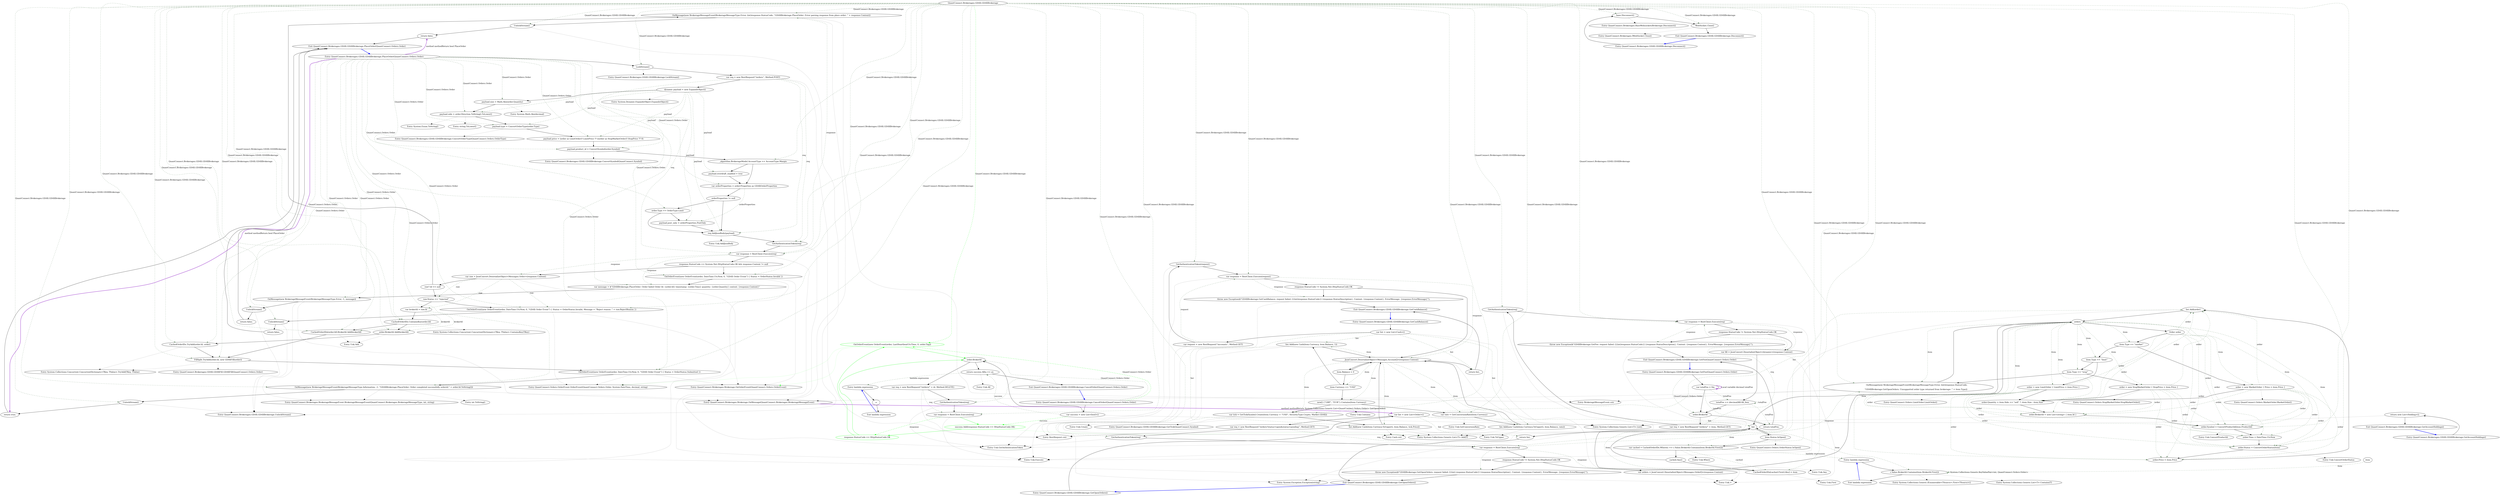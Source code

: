 digraph  {
d79 [label="OnOrderEvent(new OrderEvent(order, LastHeartbeatUtcTime, 0, order.Tag))", span="149-149", cluster="QuantConnect.Brokerages.GDAX.GDAXBrokerage.CancelOrder(QuantConnect.Orders.Order)", color=green, community=0];
d179 [label="QuantConnect.Brokerages.GDAX.GDAXBrokerage", span=""];
d71 [label="Entry QuantConnect.Brokerages.GDAX.GDAXBrokerage.CancelOrder(QuantConnect.Orders.Order)", span="137-137", cluster="QuantConnect.Brokerages.GDAX.GDAXBrokerage.CancelOrder(QuantConnect.Orders.Order)"];
d78 [label="response.StatusCode == HttpStatusCode.OK", span="147-147", cluster="QuantConnect.Brokerages.GDAX.GDAXBrokerage.CancelOrder(QuantConnect.Orders.Order)", color=green, community=1];
d73 [label="order.BrokerId", span="141-141", cluster="QuantConnect.Brokerages.GDAX.GDAXBrokerage.CancelOrder(QuantConnect.Orders.Order)"];
d59 [label="Entry QuantConnect.Orders.OrderEvent.OrderEvent(QuantConnect.Orders.Order, System.DateTime, decimal, string)", span="144-144", cluster="QuantConnect.Orders.OrderEvent.OrderEvent(QuantConnect.Orders.Order, System.DateTime, decimal, string)"];
d60 [label="Entry QuantConnect.Brokerages.Brokerage.OnOrderEvent(QuantConnect.Orders.OrderEvent)", span="113-113", cluster="QuantConnect.Brokerages.Brokerage.OnOrderEvent(QuantConnect.Orders.OrderEvent)"];
d77 [label="success.Add(response.StatusCode == HttpStatusCode.OK)", span="146-146", cluster="QuantConnect.Brokerages.GDAX.GDAXBrokerage.CancelOrder(QuantConnect.Orders.Order)", color=green, community=0];
d72 [label="var success = new List<bool>()", span="139-139", cluster="QuantConnect.Brokerages.GDAX.GDAXBrokerage.CancelOrder(QuantConnect.Orders.Order)"];
d76 [label="var response = RestClient.Execute(req)", span="145-145", cluster="QuantConnect.Brokerages.GDAX.GDAXBrokerage.CancelOrder(QuantConnect.Orders.Order)"];
d83 [label="Entry System.Collections.Generic.List<T>.Add(T)", span="0-0", cluster="System.Collections.Generic.List<T>.Add(T)"];
d1 [label="LockStream()", span="43-43", cluster="QuantConnect.Brokerages.GDAX.GDAXBrokerage.PlaceOrder(QuantConnect.Orders.Order)"];
d9 [label="_algorithm.BrokerageModel.AccountType == AccountType.Margin", span="55-55", cluster="QuantConnect.Brokerages.GDAX.GDAXBrokerage.PlaceOrder(QuantConnect.Orders.Order)"];
d16 [label="GetAuthenticationToken(req)", span="71-71", cluster="QuantConnect.Brokerages.GDAX.GDAXBrokerage.PlaceOrder(QuantConnect.Orders.Order)"];
d17 [label="var response = RestClient.Execute(req)", span="72-72", cluster="QuantConnect.Brokerages.GDAX.GDAXBrokerage.PlaceOrder(QuantConnect.Orders.Order)"];
d21 [label="OnMessage(new BrokerageMessageEvent(BrokerageMessageType.Error, (int)response.StatusCode, ''GDAXBrokerage.PlaceOrder: Error parsing response from place order: '' + response.Content))", span="80-80", cluster="QuantConnect.Brokerages.GDAX.GDAXBrokerage.PlaceOrder(QuantConnect.Orders.Order)"];
d22 [label="UnlockStream()", span="81-81", cluster="QuantConnect.Brokerages.GDAX.GDAXBrokerage.PlaceOrder(QuantConnect.Orders.Order)"];
d25 [label="OnOrderEvent(new OrderEvent(order, DateTime.UtcNow, 0, ''GDAX Order Event'') { Status = OrderStatus.Invalid, Message = ''Reject reason: '' + raw.RejectReason })", span="87-87", cluster="QuantConnect.Brokerages.GDAX.GDAXBrokerage.PlaceOrder(QuantConnect.Orders.Order)"];
d26 [label="UnlockStream()", span="88-88", cluster="QuantConnect.Brokerages.GDAX.GDAXBrokerage.PlaceOrder(QuantConnect.Orders.Order)"];
d29 [label="CachedOrderIDs.ContainsKey(order.Id)", span="93-93", cluster="QuantConnect.Brokerages.GDAX.GDAXBrokerage.PlaceOrder(QuantConnect.Orders.Order)"];
d30 [label="CachedOrderIDs[order.Id].BrokerId.Add(brokerId)", span="95-95", cluster="QuantConnect.Brokerages.GDAX.GDAXBrokerage.PlaceOrder(QuantConnect.Orders.Order)"];
d32 [label="CachedOrderIDs.TryAdd(order.Id, order)", span="100-100", cluster="QuantConnect.Brokerages.GDAX.GDAXBrokerage.PlaceOrder(QuantConnect.Orders.Order)"];
d33 [label="FillSplit.TryAdd(order.Id, new GDAXFill(order))", span="104-104", cluster="QuantConnect.Brokerages.GDAX.GDAXBrokerage.PlaceOrder(QuantConnect.Orders.Order)"];
d34 [label="OnOrderEvent(new OrderEvent(order, DateTime.UtcNow, 0, ''GDAX Order Event'') { Status = OrderStatus.Submitted })", span="107-107", cluster="QuantConnect.Brokerages.GDAX.GDAXBrokerage.PlaceOrder(QuantConnect.Orders.Order)"];
d35 [label="OnMessage(new BrokerageMessageEvent(BrokerageMessageType.Information, -1, ''GDAXBrokerage.PlaceOrder: Order completed successfully orderid:'' + order.Id.ToString()))", span="109-109", cluster="QuantConnect.Brokerages.GDAX.GDAXBrokerage.PlaceOrder(QuantConnect.Orders.Order)"];
d36 [label="UnlockStream()", span="110-110", cluster="QuantConnect.Brokerages.GDAX.GDAXBrokerage.PlaceOrder(QuantConnect.Orders.Order)"];
d38 [label="OnOrderEvent(new OrderEvent(order, DateTime.UtcNow, 0, ''GDAX Order Event'') { Status = OrderStatus.Invalid })", span="114-114", cluster="QuantConnect.Brokerages.GDAX.GDAXBrokerage.PlaceOrder(QuantConnect.Orders.Order)"];
d40 [label="OnMessage(new BrokerageMessageEvent(BrokerageMessageType.Error, -1, message))", span="117-117", cluster="QuantConnect.Brokerages.GDAX.GDAXBrokerage.PlaceOrder(QuantConnect.Orders.Order)"];
d41 [label="UnlockStream()", span="118-118", cluster="QuantConnect.Brokerages.GDAX.GDAXBrokerage.PlaceOrder(QuantConnect.Orders.Order)"];
d75 [label="GetAuthenticationToken(req)", span="144-144", cluster="QuantConnect.Brokerages.GDAX.GDAXBrokerage.CancelOrder(QuantConnect.Orders.Order)"];
d89 [label="base.Disconnect()", span="161-161", cluster="QuantConnect.Brokerages.GDAX.GDAXBrokerage.Disconnect()"];
d90 [label="WebSocket.Close()", span="163-163", cluster="QuantConnect.Brokerages.GDAX.GDAXBrokerage.Disconnect()"];
d97 [label="GetAuthenticationToken(req)", span="175-175", cluster="QuantConnect.Brokerages.GDAX.GDAXBrokerage.GetOpenOrders()"];
d98 [label="var response = RestClient.Execute(req)", span="176-176", cluster="QuantConnect.Brokerages.GDAX.GDAXBrokerage.GetOpenOrders()"];
d110 [label="OnMessage(new BrokerageMessageEvent(BrokerageMessageType.Error, (int)response.StatusCode,\r\n                        ''GDAXBrokerage.GetOpenOrders: Unsupported order type returned from brokerage: '' + item.Type))", span="201-202", cluster="QuantConnect.Brokerages.GDAX.GDAXBrokerage.GetOpenOrders()"];
d113 [label="order.Symbol = ConvertProductId(item.ProductId)", span="208-208", cluster="QuantConnect.Brokerages.GDAX.GDAXBrokerage.GetOpenOrders()"];
d115 [label="order.Status = ConvertOrderStatus(item)", span="210-210", cluster="QuantConnect.Brokerages.GDAX.GDAXBrokerage.GetOpenOrders()"];
d120 [label="var cached = CachedOrderIDs.Where(c => c.Value.BrokerId.Contains(item.BrokerId.First()))", span="219-219", cluster="QuantConnect.Brokerages.GDAX.GDAXBrokerage.GetOpenOrders()"];
d122 [label="CachedOrderIDs[cached.First().Key] = item", span="222-222", cluster="QuantConnect.Brokerages.GDAX.GDAXBrokerage.GetOpenOrders()"];
d146 [label="GetAuthenticationToken(request)", span="254-254", cluster="QuantConnect.Brokerages.GDAX.GDAXBrokerage.GetCashBalance()"];
d147 [label="var response = RestClient.Execute(request)", span="255-255", cluster="QuantConnect.Brokerages.GDAX.GDAXBrokerage.GetCashBalance()"];
d155 [label="var rate = GetConversionRate(item.Currency)", span="272-272", cluster="QuantConnect.Brokerages.GDAX.GDAXBrokerage.GetCashBalance()"];
d157 [label="var tick = GetTick(Symbol.Create(item.Currency + ''USD'', SecurityType.Crypto, Market.GDAX))", span="277-277", cluster="QuantConnect.Brokerages.GDAX.GDAXBrokerage.GetCashBalance()"];
d171 [label="GetAuthenticationToken(req)", span="300-300", cluster="QuantConnect.Brokerages.GDAX.GDAXBrokerage.GetFee(QuantConnect.Orders.Order)"];
d172 [label="var response = RestClient.Execute(req)", span="301-301", cluster="QuantConnect.Brokerages.GDAX.GDAXBrokerage.GetFee(QuantConnect.Orders.Order)"];
d81 [label="Exit QuantConnect.Brokerages.GDAX.GDAXBrokerage.CancelOrder(QuantConnect.Orders.Order)", span="137-137", cluster="QuantConnect.Brokerages.GDAX.GDAXBrokerage.CancelOrder(QuantConnect.Orders.Order)"];
d74 [label="var req = new RestRequest(''/orders/'' + id, Method.DELETE)", span="143-143", cluster="QuantConnect.Brokerages.GDAX.GDAXBrokerage.CancelOrder(QuantConnect.Orders.Order)"];
d80 [label="return success.All(a => a);", span="153-153", cluster="QuantConnect.Brokerages.GDAX.GDAXBrokerage.CancelOrder(QuantConnect.Orders.Order)"];
d82 [label="Entry System.Collections.Generic.List<T>.List()", span="0-0", cluster="System.Collections.Generic.List<T>.List()"];
d54 [label="Entry Unk.Execute", span="", cluster="Unk.Execute"];
d117 [label="list.Add(order)", span="212-212", cluster="QuantConnect.Brokerages.GDAX.GDAXBrokerage.GetOpenOrders()"];
d153 [label="list.Add(new Cash(item.Currency, item.Balance, 1))", span="268-268", cluster="QuantConnect.Brokerages.GDAX.GDAXBrokerage.GetCashBalance()"];
d156 [label="list.Add(new Cash(item.Currency.ToUpper(), item.Balance, rate))", span="273-273", cluster="QuantConnect.Brokerages.GDAX.GDAXBrokerage.GetCashBalance()"];
d158 [label="list.Add(new Cash(item.Currency.ToUpper(), item.Balance, tick.Price))", span="279-279", cluster="QuantConnect.Brokerages.GDAX.GDAXBrokerage.GetCashBalance()"];
d0 [label="Entry QuantConnect.Brokerages.GDAX.GDAXBrokerage.PlaceOrder(QuantConnect.Orders.Order)", span="41-41", cluster="QuantConnect.Brokerages.GDAX.GDAXBrokerage.PlaceOrder(QuantConnect.Orders.Order)"];
d2 [label="var req = new RestRequest(''/orders'', Method.POST)", span="45-45", cluster="QuantConnect.Brokerages.GDAX.GDAXBrokerage.PlaceOrder(QuantConnect.Orders.Order)"];
d44 [label="Entry QuantConnect.Brokerages.GDAX.GDAXBrokerage.LockStream()", span="92-92", cluster="QuantConnect.Brokerages.GDAX.GDAXBrokerage.LockStream()"];
d8 [label="payload.product_id = ConvertSymbol(order.Symbol)", span="53-53", cluster="QuantConnect.Brokerages.GDAX.GDAXBrokerage.PlaceOrder(QuantConnect.Orders.Order)"];
d10 [label="payload.overdraft_enabled = true", span="57-57", cluster="QuantConnect.Brokerages.GDAX.GDAXBrokerage.PlaceOrder(QuantConnect.Orders.Order)"];
d11 [label="var orderProperties = order.Properties as GDAXOrderProperties", span="60-60", cluster="QuantConnect.Brokerages.GDAX.GDAXBrokerage.PlaceOrder(QuantConnect.Orders.Order)"];
d15 [label="req.AddJsonBody(payload)", span="69-69", cluster="QuantConnect.Brokerages.GDAX.GDAXBrokerage.PlaceOrder(QuantConnect.Orders.Order)"];
d53 [label="Entry Unk.GetAuthenticationToken", span="", cluster="Unk.GetAuthenticationToken"];
d18 [label="response.StatusCode == System.Net.HttpStatusCode.OK && response.Content != null", span="74-74", cluster="QuantConnect.Brokerages.GDAX.GDAXBrokerage.PlaceOrder(QuantConnect.Orders.Order)"];
d19 [label="var raw = JsonConvert.DeserializeObject<Messages.Order>(response.Content)", span="76-76", cluster="QuantConnect.Brokerages.GDAX.GDAXBrokerage.PlaceOrder(QuantConnect.Orders.Order)"];
d39 [label="var message = $''GDAXBrokerage.PlaceOrder: Order failed Order Id: {order.Id} timestamp: {order.Time} quantity: {order.Quantity} content: {response.Content}''", span="116-116", cluster="QuantConnect.Brokerages.GDAX.GDAXBrokerage.PlaceOrder(QuantConnect.Orders.Order)"];
d20 [label="raw?.Id == null", span="78-78", cluster="QuantConnect.Brokerages.GDAX.GDAXBrokerage.PlaceOrder(QuantConnect.Orders.Order)"];
d56 [label="Entry BrokerageMessageEvent.cstr", span="", cluster="BrokerageMessageEvent.cstr"];
d57 [label="Entry QuantConnect.Brokerages.Brokerage.OnMessage(QuantConnect.Brokerages.BrokerageMessageEvent)", span="170-170", cluster="QuantConnect.Brokerages.Brokerage.OnMessage(QuantConnect.Brokerages.BrokerageMessageEvent)"];
d23 [label="return false;", span="82-82", cluster="QuantConnect.Brokerages.GDAX.GDAXBrokerage.PlaceOrder(QuantConnect.Orders.Order)"];
d58 [label="Entry QuantConnect.Brokerages.GDAX.GDAXBrokerage.UnlockStream()", span="101-101", cluster="QuantConnect.Brokerages.GDAX.GDAXBrokerage.UnlockStream()"];
d24 [label="raw.Status == ''rejected''", span="85-85", cluster="QuantConnect.Brokerages.GDAX.GDAXBrokerage.PlaceOrder(QuantConnect.Orders.Order)"];
d27 [label="return false;", span="89-89", cluster="QuantConnect.Brokerages.GDAX.GDAXBrokerage.PlaceOrder(QuantConnect.Orders.Order)"];
d28 [label="var brokerId = raw.Id", span="92-92", cluster="QuantConnect.Brokerages.GDAX.GDAXBrokerage.PlaceOrder(QuantConnect.Orders.Order)"];
d31 [label="order.BrokerId.Add(brokerId)", span="99-99", cluster="QuantConnect.Brokerages.GDAX.GDAXBrokerage.PlaceOrder(QuantConnect.Orders.Order)"];
d61 [label="Entry System.Collections.Concurrent.ConcurrentDictionary<TKey, TValue>.ContainsKey(TKey)", span="0-0", cluster="System.Collections.Concurrent.ConcurrentDictionary<TKey, TValue>.ContainsKey(TKey)"];
d62 [label="Entry Unk.Add", span="", cluster="Unk.Add"];
d63 [label="Entry System.Collections.Concurrent.ConcurrentDictionary<TKey, TValue>.TryAdd(TKey, TValue)", span="0-0", cluster="System.Collections.Concurrent.ConcurrentDictionary<TKey, TValue>.TryAdd(TKey, TValue)"];
d64 [label="Entry QuantConnect.Brokerages.GDAX.GDAXFill.GDAXFill(QuantConnect.Orders.Order)", span="49-49", cluster="QuantConnect.Brokerages.GDAX.GDAXFill.GDAXFill(QuantConnect.Orders.Order)"];
d65 [label="Entry QuantConnect.Brokerages.BrokerageMessageEvent.BrokerageMessageEvent(QuantConnect.Brokerages.BrokerageMessageType, int, string)", span="43-43", cluster="QuantConnect.Brokerages.BrokerageMessageEvent.BrokerageMessageEvent(QuantConnect.Brokerages.BrokerageMessageType, int, string)"];
d66 [label="Entry int.ToString()", span="0-0", cluster="int.ToString()"];
d37 [label="return true;", span="111-111", cluster="QuantConnect.Brokerages.GDAX.GDAXBrokerage.PlaceOrder(QuantConnect.Orders.Order)"];
d42 [label="return false;", span="119-119", cluster="QuantConnect.Brokerages.GDAX.GDAXBrokerage.PlaceOrder(QuantConnect.Orders.Order)"];
d88 [label="Entry QuantConnect.Brokerages.GDAX.GDAXBrokerage.Disconnect()", span="159-159", cluster="QuantConnect.Brokerages.GDAX.GDAXBrokerage.Disconnect()"];
d92 [label="Entry QuantConnect.Brokerages.BaseWebsocketsBrokerage.Disconnect()", span="219-219", cluster="QuantConnect.Brokerages.BaseWebsocketsBrokerage.Disconnect()"];
d91 [label="Exit QuantConnect.Brokerages.GDAX.GDAXBrokerage.Disconnect()", span="159-159", cluster="QuantConnect.Brokerages.GDAX.GDAXBrokerage.Disconnect()"];
d93 [label="Entry QuantConnect.Brokerages.IWebSocket.Close()", span="45-45", cluster="QuantConnect.Brokerages.IWebSocket.Close()"];
d96 [label="var req = new RestRequest(''/orders?status=open&status=pending'', Method.GET)", span="174-174", cluster="QuantConnect.Brokerages.GDAX.GDAXBrokerage.GetOpenOrders()"];
d99 [label="response.StatusCode != System.Net.HttpStatusCode.OK", span="178-178", cluster="QuantConnect.Brokerages.GDAX.GDAXBrokerage.GetOpenOrders()"];
d100 [label="throw new Exception($''GDAXBrokerage.GetOpenOrders: request failed: [{(int) response.StatusCode}] {response.StatusDescription}, Content: {response.Content}, ErrorMessage: {response.ErrorMessage}'');", span="180-180", cluster="QuantConnect.Brokerages.GDAX.GDAXBrokerage.GetOpenOrders()"];
d101 [label="var orders = JsonConvert.DeserializeObject<Messages.Order[]>(response.Content)", span="183-183", cluster="QuantConnect.Brokerages.GDAX.GDAXBrokerage.GetOpenOrders()"];
d102 [label=orders, span="184-184", cluster="QuantConnect.Brokerages.GDAX.GDAXBrokerage.GetOpenOrders()"];
d108 [label="item.Type == ''stop''", span="195-195", cluster="QuantConnect.Brokerages.GDAX.GDAXBrokerage.GetOpenOrders()"];
d103 [label="Order order", span="186-186", cluster="QuantConnect.Brokerages.GDAX.GDAXBrokerage.GetOpenOrders()"];
d105 [label="order = new MarketOrder { Price = item.Price }", span="189-189", cluster="QuantConnect.Brokerages.GDAX.GDAXBrokerage.GetOpenOrders()"];
d107 [label="order = new LimitOrder { LimitPrice = item.Price }", span="193-193", cluster="QuantConnect.Brokerages.GDAX.GDAXBrokerage.GetOpenOrders()"];
d109 [label="order = new StopMarketOrder { StopPrice = item.Price }", span="197-197", cluster="QuantConnect.Brokerages.GDAX.GDAXBrokerage.GetOpenOrders()"];
d112 [label="order.BrokerId = new List<string> { item.Id }", span="207-207", cluster="QuantConnect.Brokerages.GDAX.GDAXBrokerage.GetOpenOrders()"];
d114 [label="order.Time = DateTime.UtcNow", span="209-209", cluster="QuantConnect.Brokerages.GDAX.GDAXBrokerage.GetOpenOrders()"];
d129 [label="Entry Unk.ConvertProductId", span="", cluster="Unk.ConvertProductId"];
d116 [label="order.Price = item.Price", span="211-211", cluster="QuantConnect.Brokerages.GDAX.GDAXBrokerage.GetOpenOrders()"];
d130 [label="Entry Unk.ConvertOrderStatus", span="", cluster="Unk.ConvertOrderStatus"];
d118 [label=list, span="215-215", cluster="QuantConnect.Brokerages.GDAX.GDAXBrokerage.GetOpenOrders()"];
d119 [label="item.Status.IsOpen()", span="217-217", cluster="QuantConnect.Brokerages.GDAX.GDAXBrokerage.GetOpenOrders()"];
d121 [label="cached.Any()", span="220-220", cluster="QuantConnect.Brokerages.GDAX.GDAXBrokerage.GetOpenOrders()"];
d132 [label="Entry Unk.Where", span="", cluster="Unk.Where"];
d135 [label="Entry lambda expression", span="219-219", cluster="lambda expression"];
d134 [label="Entry Unk.First", span="", cluster="Unk.First"];
d145 [label="var request = new RestRequest(''/accounts'', Method.GET)", span="253-253", cluster="QuantConnect.Brokerages.GDAX.GDAXBrokerage.GetCashBalance()"];
d148 [label="response.StatusCode != System.Net.HttpStatusCode.OK", span="257-257", cluster="QuantConnect.Brokerages.GDAX.GDAXBrokerage.GetCashBalance()"];
d149 [label="throw new Exception($''GDAXBrokerage.GetCashBalance: request failed: [{(int)response.StatusCode}] {response.StatusDescription}, Content: {response.Content}, ErrorMessage: {response.ErrorMessage}'');", span="259-259", cluster="QuantConnect.Brokerages.GDAX.GDAXBrokerage.GetCashBalance()"];
d150 [label="JsonConvert.DeserializeObject<Messages.Account[]>(response.Content)", span="262-262", cluster="QuantConnect.Brokerages.GDAX.GDAXBrokerage.GetCashBalance()"];
d154 [label="new[] {''GBP'', ''EUR''}.Contains(item.Currency)", span="270-270", cluster="QuantConnect.Brokerages.GDAX.GDAXBrokerage.GetCashBalance()"];
d163 [label="Entry Unk.GetConversionRate", span="", cluster="Unk.GetConversionRate"];
d165 [label="Entry Unk.Create", span="", cluster="Unk.Create"];
d166 [label="Entry QuantConnect.Brokerages.GDAX.GDAXBrokerage.GetTick(QuantConnect.Symbol)", span="428-428", cluster="QuantConnect.Brokerages.GDAX.GDAXBrokerage.GetTick(QuantConnect.Symbol)"];
d170 [label="var req = new RestRequest(''/orders/'' + item, Method.GET)", span="299-299", cluster="QuantConnect.Brokerages.GDAX.GDAXBrokerage.GetFee(QuantConnect.Orders.Order)"];
d173 [label="response.StatusCode != System.Net.HttpStatusCode.OK", span="303-303", cluster="QuantConnect.Brokerages.GDAX.GDAXBrokerage.GetFee(QuantConnect.Orders.Order)"];
d174 [label="throw new Exception($''GDAXBrokerage.GetFee: request failed: [{(int)response.StatusCode}] {response.StatusDescription}, Content: {response.Content}, ErrorMessage: {response.ErrorMessage}'');", span="305-305", cluster="QuantConnect.Brokerages.GDAX.GDAXBrokerage.GetFee(QuantConnect.Orders.Order)"];
d175 [label="var fill = JsonConvert.DeserializeObject<dynamic>(response.Content)", span="308-308", cluster="QuantConnect.Brokerages.GDAX.GDAXBrokerage.GetFee(QuantConnect.Orders.Order)"];
d45 [label="Entry RestRequest.cstr", span="", cluster="RestRequest.cstr"];
d84 [label="Entry Unk.All", span="", cluster="Unk.All"];
d85 [label="Entry lambda expression", span="153-153", cluster="lambda expression"];
d95 [label="var list = new List<Order>()", span="172-172", cluster="QuantConnect.Brokerages.GDAX.GDAXBrokerage.GetOpenOrders()"];
d141 [label="return new List<Holding>();", span="242-242", cluster="QuantConnect.Brokerages.GDAX.GDAXBrokerage.GetAccountHoldings()"];
d144 [label="var list = new List<Cash>()", span="251-251", cluster="QuantConnect.Brokerages.GDAX.GDAXBrokerage.GetCashBalance()"];
d152 [label="item.Currency == ''USD''", span="266-266", cluster="QuantConnect.Brokerages.GDAX.GDAXBrokerage.GetCashBalance()"];
d161 [label="Entry Cash.cstr", span="", cluster="Cash.cstr"];
d164 [label="Entry Unk.ToUpper", span="", cluster="Unk.ToUpper"];
d43 [label="Exit QuantConnect.Brokerages.GDAX.GDAXBrokerage.PlaceOrder(QuantConnect.Orders.Order)", span="41-41", cluster="QuantConnect.Brokerages.GDAX.GDAXBrokerage.PlaceOrder(QuantConnect.Orders.Order)"];
d4 [label="payload.size = Math.Abs(order.Quantity)", span="49-49", cluster="QuantConnect.Brokerages.GDAX.GDAXBrokerage.PlaceOrder(QuantConnect.Orders.Order)"];
d5 [label="payload.side = order.Direction.ToString().ToLower()", span="50-50", cluster="QuantConnect.Brokerages.GDAX.GDAXBrokerage.PlaceOrder(QuantConnect.Orders.Order)"];
d6 [label="payload.type = ConvertOrderType(order.Type)", span="51-51", cluster="QuantConnect.Brokerages.GDAX.GDAXBrokerage.PlaceOrder(QuantConnect.Orders.Order)"];
d7 [label="payload.price = (order as LimitOrder)?.LimitPrice ?? ((order as StopMarketOrder)?.StopPrice ?? 0)", span="52-52", cluster="QuantConnect.Brokerages.GDAX.GDAXBrokerage.PlaceOrder(QuantConnect.Orders.Order)"];
d13 [label="order.Type == OrderType.Limit", span="63-63", cluster="QuantConnect.Brokerages.GDAX.GDAXBrokerage.PlaceOrder(QuantConnect.Orders.Order)"];
d3 [label="dynamic payload = new ExpandoObject()", span="47-47", cluster="QuantConnect.Brokerages.GDAX.GDAXBrokerage.PlaceOrder(QuantConnect.Orders.Order)"];
d51 [label="Entry QuantConnect.Brokerages.GDAX.GDAXBrokerage.ConvertSymbol(QuantConnect.Symbol)", span="127-127", cluster="QuantConnect.Brokerages.GDAX.GDAXBrokerage.ConvertSymbol(QuantConnect.Symbol)"];
d12 [label="orderProperties != null", span="61-61", cluster="QuantConnect.Brokerages.GDAX.GDAXBrokerage.PlaceOrder(QuantConnect.Orders.Order)"];
d14 [label="payload.post_only = orderProperties.PostOnly", span="65-65", cluster="QuantConnect.Brokerages.GDAX.GDAXBrokerage.PlaceOrder(QuantConnect.Orders.Order)"];
d52 [label="Entry Unk.AddJsonBody", span="", cluster="Unk.AddJsonBody"];
d55 [label="Entry Unk.>", span="", cluster="Unk.>"];
d124 [label="Exit QuantConnect.Brokerages.GDAX.GDAXBrokerage.GetOpenOrders()", span="170-170", cluster="QuantConnect.Brokerages.GDAX.GDAXBrokerage.GetOpenOrders()"];
d125 [label="Entry System.Exception.Exception(string)", span="0-0", cluster="System.Exception.Exception(string)"];
d104 [label="item.Type == ''market''", span="187-187", cluster="QuantConnect.Brokerages.GDAX.GDAXBrokerage.GetOpenOrders()"];
d106 [label="item.Type == ''limit''", span="191-191", cluster="QuantConnect.Brokerages.GDAX.GDAXBrokerage.GetOpenOrders()"];
d111 [label="order.Quantity = item.Side == ''sell'' ? -item.Size : item.Size", span="206-206", cluster="QuantConnect.Brokerages.GDAX.GDAXBrokerage.GetOpenOrders()"];
d126 [label="Entry QuantConnect.Orders.MarketOrder.MarketOrder()", span="29-29", cluster="QuantConnect.Orders.MarketOrder.MarketOrder()"];
d127 [label="Entry QuantConnect.Orders.LimitOrder.LimitOrder()", span="42-42", cluster="QuantConnect.Orders.LimitOrder.LimitOrder()"];
d128 [label="Entry QuantConnect.Orders.StopMarketOrder.StopMarketOrder()", span="42-42", cluster="QuantConnect.Orders.StopMarketOrder.StopMarketOrder()"];
d123 [label="return list;", span="227-227", cluster="QuantConnect.Brokerages.GDAX.GDAXBrokerage.GetOpenOrders()"];
d136 [label="c.Value.BrokerId.Contains(item.BrokerId.First())", span="219-219", cluster="lambda expression"];
d131 [label="Entry QuantConnect.Orders.OrderStatus.IsOpen()", span="39-39", cluster="QuantConnect.Orders.OrderStatus.IsOpen()"];
d133 [label="Entry Unk.Any", span="", cluster="Unk.Any"];
d137 [label="Exit lambda expression", span="219-219", cluster="lambda expression"];
d160 [label="Exit QuantConnect.Brokerages.GDAX.GDAXBrokerage.GetCashBalance()", span="249-249", cluster="QuantConnect.Brokerages.GDAX.GDAXBrokerage.GetCashBalance()"];
d151 [label="item.Balance > 0", span="264-264", cluster="QuantConnect.Brokerages.GDAX.GDAXBrokerage.GetCashBalance()"];
d159 [label="return list;", span="284-284", cluster="QuantConnect.Brokerages.GDAX.GDAXBrokerage.GetCashBalance()"];
d162 [label="Entry Unk.Contains", span="", cluster="Unk.Contains"];
d169 [label="order.BrokerId", span="297-297", cluster="QuantConnect.Brokerages.GDAX.GDAXBrokerage.GetFee(QuantConnect.Orders.Order)"];
d178 [label="Exit QuantConnect.Brokerages.GDAX.GDAXBrokerage.GetFee(QuantConnect.Orders.Order)", span="293-293", cluster="QuantConnect.Brokerages.GDAX.GDAXBrokerage.GetFee(QuantConnect.Orders.Order)"];
d176 [label="totalFee += (decimal)fill.fill_fees", span="310-310", cluster="QuantConnect.Brokerages.GDAX.GDAXBrokerage.GetFee(QuantConnect.Orders.Order)"];
d87 [label="Exit lambda expression", span="153-153", cluster="lambda expression"];
d86 [label=a, span="153-153", cluster="lambda expression"];
d94 [label="Entry QuantConnect.Brokerages.GDAX.GDAXBrokerage.GetOpenOrders()", span="170-170", cluster="QuantConnect.Brokerages.GDAX.GDAXBrokerage.GetOpenOrders()"];
d140 [label="Entry QuantConnect.Brokerages.GDAX.GDAXBrokerage.GetAccountHoldings()", span="235-235", cluster="QuantConnect.Brokerages.GDAX.GDAXBrokerage.GetAccountHoldings()"];
d142 [label="Exit QuantConnect.Brokerages.GDAX.GDAXBrokerage.GetAccountHoldings()", span="235-235", cluster="QuantConnect.Brokerages.GDAX.GDAXBrokerage.GetAccountHoldings()"];
d143 [label="Entry QuantConnect.Brokerages.GDAX.GDAXBrokerage.GetCashBalance()", span="249-249", cluster="QuantConnect.Brokerages.GDAX.GDAXBrokerage.GetCashBalance()"];
d47 [label="Entry System.Math.Abs(decimal)", span="0-0", cluster="System.Math.Abs(decimal)"];
d48 [label="Entry System.Enum.ToString()", span="0-0", cluster="System.Enum.ToString()"];
d49 [label="Entry string.ToLower()", span="0-0", cluster="string.ToLower()"];
d50 [label="Entry QuantConnect.Brokerages.GDAX.GDAXBrokerage.ConvertOrderType(QuantConnect.Orders.OrderType)", span="98-98", cluster="QuantConnect.Brokerages.GDAX.GDAXBrokerage.ConvertOrderType(QuantConnect.Orders.OrderType)"];
d46 [label="Entry System.Dynamic.ExpandoObject.ExpandoObject()", span="0-0", cluster="System.Dynamic.ExpandoObject.ExpandoObject()"];
d180 [label=item, span=""];
d138 [label="Entry System.Collections.Generic.IEnumerable<TSource>.First<TSource>()", span="0-0", cluster="System.Collections.Generic.IEnumerable<TSource>.First<TSource>()"];
d139 [label="Entry System.Collections.Generic.List<T>.Contains(T)", span="0-0", cluster="System.Collections.Generic.List<T>.Contains(T)"];
d167 [label="Entry QuantConnect.Brokerages.GDAX.GDAXBrokerage.GetFee(QuantConnect.Orders.Order)", span="293-293", cluster="QuantConnect.Brokerages.GDAX.GDAXBrokerage.GetFee(QuantConnect.Orders.Order)"];
d168 [label="var totalFee = 0m", span="295-295", cluster="QuantConnect.Brokerages.GDAX.GDAXBrokerage.GetFee(QuantConnect.Orders.Order)"];
d177 [label="return totalFee;", span="313-313", cluster="QuantConnect.Brokerages.GDAX.GDAXBrokerage.GetFee(QuantConnect.Orders.Order)"];
d79 -> d73  [key=0, style=solid, color=green];
d79 -> d59  [key=2, style=dotted, color=green];
d79 -> d60  [key=2, style=dotted, color=green];
d179 -> d79  [key=1, style=dashed, color=green, label="QuantConnect.Brokerages.GDAX.GDAXBrokerage"];
d179 -> d1  [key=1, style=dashed, color=darkseagreen4, label="QuantConnect.Brokerages.GDAX.GDAXBrokerage"];
d179 -> d9  [key=1, style=dashed, color=darkseagreen4, label="QuantConnect.Brokerages.GDAX.GDAXBrokerage"];
d179 -> d16  [key=1, style=dashed, color=darkseagreen4, label="QuantConnect.Brokerages.GDAX.GDAXBrokerage"];
d179 -> d17  [key=1, style=dashed, color=darkseagreen4, label="QuantConnect.Brokerages.GDAX.GDAXBrokerage"];
d179 -> d21  [key=1, style=dashed, color=darkseagreen4, label="QuantConnect.Brokerages.GDAX.GDAXBrokerage"];
d179 -> d22  [key=1, style=dashed, color=darkseagreen4, label="QuantConnect.Brokerages.GDAX.GDAXBrokerage"];
d179 -> d25  [key=1, style=dashed, color=darkseagreen4, label="QuantConnect.Brokerages.GDAX.GDAXBrokerage"];
d179 -> d26  [key=1, style=dashed, color=darkseagreen4, label="QuantConnect.Brokerages.GDAX.GDAXBrokerage"];
d179 -> d29  [key=1, style=dashed, color=darkseagreen4, label="QuantConnect.Brokerages.GDAX.GDAXBrokerage"];
d179 -> d30  [key=1, style=dashed, color=darkseagreen4, label="QuantConnect.Brokerages.GDAX.GDAXBrokerage"];
d179 -> d32  [key=1, style=dashed, color=darkseagreen4, label="QuantConnect.Brokerages.GDAX.GDAXBrokerage"];
d179 -> d33  [key=1, style=dashed, color=darkseagreen4, label="QuantConnect.Brokerages.GDAX.GDAXBrokerage"];
d179 -> d34  [key=1, style=dashed, color=darkseagreen4, label="QuantConnect.Brokerages.GDAX.GDAXBrokerage"];
d179 -> d35  [key=1, style=dashed, color=darkseagreen4, label="QuantConnect.Brokerages.GDAX.GDAXBrokerage"];
d179 -> d36  [key=1, style=dashed, color=darkseagreen4, label="QuantConnect.Brokerages.GDAX.GDAXBrokerage"];
d179 -> d38  [key=1, style=dashed, color=darkseagreen4, label="QuantConnect.Brokerages.GDAX.GDAXBrokerage"];
d179 -> d40  [key=1, style=dashed, color=darkseagreen4, label="QuantConnect.Brokerages.GDAX.GDAXBrokerage"];
d179 -> d41  [key=1, style=dashed, color=darkseagreen4, label="QuantConnect.Brokerages.GDAX.GDAXBrokerage"];
d179 -> d75  [key=1, style=dashed, color=darkseagreen4, label="QuantConnect.Brokerages.GDAX.GDAXBrokerage"];
d179 -> d76  [key=1, style=dashed, color=darkseagreen4, label="QuantConnect.Brokerages.GDAX.GDAXBrokerage"];
d179 -> d89  [key=1, style=dashed, color=darkseagreen4, label="QuantConnect.Brokerages.GDAX.GDAXBrokerage"];
d179 -> d90  [key=1, style=dashed, color=darkseagreen4, label="QuantConnect.Brokerages.GDAX.GDAXBrokerage"];
d179 -> d97  [key=1, style=dashed, color=darkseagreen4, label="QuantConnect.Brokerages.GDAX.GDAXBrokerage"];
d179 -> d98  [key=1, style=dashed, color=darkseagreen4, label="QuantConnect.Brokerages.GDAX.GDAXBrokerage"];
d179 -> d110  [key=1, style=dashed, color=darkseagreen4, label="QuantConnect.Brokerages.GDAX.GDAXBrokerage"];
d179 -> d113  [key=1, style=dashed, color=darkseagreen4, label="QuantConnect.Brokerages.GDAX.GDAXBrokerage"];
d179 -> d115  [key=1, style=dashed, color=darkseagreen4, label="QuantConnect.Brokerages.GDAX.GDAXBrokerage"];
d179 -> d120  [key=1, style=dashed, color=darkseagreen4, label="QuantConnect.Brokerages.GDAX.GDAXBrokerage"];
d179 -> d122  [key=1, style=dashed, color=darkseagreen4, label="QuantConnect.Brokerages.GDAX.GDAXBrokerage"];
d179 -> d146  [key=1, style=dashed, color=darkseagreen4, label="QuantConnect.Brokerages.GDAX.GDAXBrokerage"];
d179 -> d147  [key=1, style=dashed, color=darkseagreen4, label="QuantConnect.Brokerages.GDAX.GDAXBrokerage"];
d179 -> d155  [key=1, style=dashed, color=darkseagreen4, label="QuantConnect.Brokerages.GDAX.GDAXBrokerage"];
d179 -> d157  [key=1, style=dashed, color=darkseagreen4, label="QuantConnect.Brokerages.GDAX.GDAXBrokerage"];
d179 -> d171  [key=1, style=dashed, color=darkseagreen4, label="QuantConnect.Brokerages.GDAX.GDAXBrokerage"];
d179 -> d172  [key=1, style=dashed, color=darkseagreen4, label="QuantConnect.Brokerages.GDAX.GDAXBrokerage"];
d71 -> d79  [key=1, style=dashed, color=green, label="QuantConnect.Orders.Order"];
d71 -> d72  [key=0, style=solid];
d71 -> d73  [key=1, style=dashed, color=darkseagreen4, label="QuantConnect.Orders.Order"];
d78 -> d79  [key=0, style=solid, color=green];
d78 -> d73  [key=0, style=solid, color=green];
d73 -> d74  [key=0, style=solid];
d73 -> d80  [key=0, style=solid];
d77 -> d78  [key=0, style=solid, color=green];
d77 -> d83  [key=2, style=dotted, color=green];
d72 -> d77  [key=1, style=dashed, color=green, label=success];
d72 -> d73  [key=0, style=solid];
d72 -> d82  [key=2, style=dotted];
d72 -> d80  [key=1, style=dashed, color=darkseagreen4, label=success];
d76 -> d77  [key=0, style=solid, color=green];
d76 -> d78  [key=1, style=dashed, color=green, label=response];
d76 -> d54  [key=2, style=dotted];
d1 -> d2  [key=0, style=solid];
d1 -> d44  [key=2, style=dotted];
d9 -> d10  [key=0, style=solid];
d9 -> d11  [key=0, style=solid];
d16 -> d17  [key=0, style=solid];
d16 -> d53  [key=2, style=dotted];
d17 -> d18  [key=0, style=solid];
d17 -> d54  [key=2, style=dotted];
d17 -> d19  [key=1, style=dashed, color=darkseagreen4, label=response];
d17 -> d21  [key=1, style=dashed, color=darkseagreen4, label=response];
d17 -> d39  [key=1, style=dashed, color=darkseagreen4, label=response];
d21 -> d22  [key=0, style=solid];
d21 -> d56  [key=2, style=dotted];
d21 -> d57  [key=2, style=dotted];
d22 -> d23  [key=0, style=solid];
d22 -> d58  [key=2, style=dotted];
d25 -> d59  [key=2, style=dotted];
d25 -> d60  [key=2, style=dotted];
d25 -> d26  [key=0, style=solid];
d26 -> d27  [key=0, style=solid];
d26 -> d58  [key=2, style=dotted];
d29 -> d30  [key=0, style=solid];
d29 -> d31  [key=0, style=solid];
d29 -> d61  [key=2, style=dotted];
d30 -> d33  [key=0, style=solid];
d30 -> d62  [key=2, style=dotted];
d32 -> d33  [key=0, style=solid];
d32 -> d63  [key=2, style=dotted];
d33 -> d34  [key=0, style=solid];
d33 -> d64  [key=2, style=dotted];
d33 -> d63  [key=2, style=dotted];
d34 -> d59  [key=2, style=dotted];
d34 -> d60  [key=2, style=dotted];
d34 -> d35  [key=0, style=solid];
d35 -> d36  [key=0, style=solid];
d35 -> d65  [key=2, style=dotted];
d35 -> d66  [key=2, style=dotted];
d35 -> d57  [key=2, style=dotted];
d36 -> d37  [key=0, style=solid];
d36 -> d58  [key=2, style=dotted];
d38 -> d59  [key=2, style=dotted];
d38 -> d60  [key=2, style=dotted];
d38 -> d39  [key=0, style=solid];
d40 -> d41  [key=0, style=solid];
d40 -> d65  [key=2, style=dotted];
d40 -> d57  [key=2, style=dotted];
d41 -> d42  [key=0, style=solid];
d41 -> d58  [key=2, style=dotted];
d75 -> d76  [key=0, style=solid];
d75 -> d53  [key=2, style=dotted];
d89 -> d90  [key=0, style=solid];
d89 -> d92  [key=2, style=dotted];
d90 -> d91  [key=0, style=solid];
d90 -> d93  [key=2, style=dotted];
d97 -> d98  [key=0, style=solid];
d97 -> d53  [key=2, style=dotted];
d98 -> d99  [key=0, style=solid];
d98 -> d54  [key=2, style=dotted];
d98 -> d100  [key=1, style=dashed, color=darkseagreen4, label=response];
d98 -> d101  [key=1, style=dashed, color=darkseagreen4, label=response];
d98 -> d110  [key=1, style=dashed, color=darkseagreen4, label=response];
d110 -> d102  [key=0, style=solid];
d110 -> d56  [key=2, style=dotted];
d110 -> d57  [key=2, style=dotted];
d113 -> d114  [key=0, style=solid];
d113 -> d129  [key=2, style=dotted];
d115 -> d116  [key=0, style=solid];
d115 -> d130  [key=2, style=dotted];
d120 -> d121  [key=0, style=solid];
d120 -> d132  [key=2, style=dotted];
d120 -> d135  [key=1, style=dashed, color=darkseagreen4, label="lambda expression"];
d120 -> d122  [key=1, style=dashed, color=darkseagreen4, label=cached];
d122 -> d118  [key=0, style=solid];
d122 -> d134  [key=2, style=dotted];
d146 -> d147  [key=0, style=solid];
d146 -> d53  [key=2, style=dotted];
d147 -> d148  [key=0, style=solid];
d147 -> d54  [key=2, style=dotted];
d147 -> d149  [key=1, style=dashed, color=darkseagreen4, label=response];
d147 -> d150  [key=1, style=dashed, color=darkseagreen4, label=response];
d155 -> d156  [key=0, style=solid];
d155 -> d163  [key=2, style=dotted];
d157 -> d158  [key=0, style=solid];
d157 -> d165  [key=2, style=dotted];
d157 -> d166  [key=2, style=dotted];
d171 -> d172  [key=0, style=solid];
d171 -> d53  [key=2, style=dotted];
d172 -> d173  [key=0, style=solid];
d172 -> d54  [key=2, style=dotted];
d172 -> d174  [key=1, style=dashed, color=darkseagreen4, label=response];
d172 -> d175  [key=1, style=dashed, color=darkseagreen4, label=response];
d81 -> d71  [key=0, style=bold, color=blue];
d74 -> d76  [key=1, style=dashed, color=darkseagreen4, label=req];
d74 -> d75  [key=0, style=solid];
d74 -> d45  [key=2, style=dotted];
d80 -> d81  [key=0, style=solid];
d80 -> d84  [key=2, style=dotted];
d80 -> d85  [key=1, style=dashed, color=darkseagreen4, label="lambda expression"];
d117 -> d83  [key=2, style=dotted];
d117 -> d102  [key=0, style=solid];
d153 -> d83  [key=2, style=dotted];
d153 -> d150  [key=0, style=solid];
d153 -> d161  [key=2, style=dotted];
d156 -> d83  [key=2, style=dotted];
d156 -> d150  [key=0, style=solid];
d156 -> d161  [key=2, style=dotted];
d156 -> d164  [key=2, style=dotted];
d158 -> d83  [key=2, style=dotted];
d158 -> d150  [key=0, style=solid];
d158 -> d161  [key=2, style=dotted];
d158 -> d164  [key=2, style=dotted];
d0 -> d1  [key=0, style=solid];
d0 -> d25  [key=1, style=dashed, color=darkseagreen4, label="QuantConnect.Orders.Order"];
d0 -> d29  [key=1, style=dashed, color=darkseagreen4, label="QuantConnect.Orders.Order"];
d0 -> d30  [key=1, style=dashed, color=darkseagreen4, label="QuantConnect.Orders.Order"];
d0 -> d32  [key=1, style=dashed, color=darkseagreen4, label="QuantConnect.Orders.Order"];
d0 -> d33  [key=1, style=dashed, color=darkseagreen4, label="QuantConnect.Orders.Order"];
d0 -> d34  [key=1, style=dashed, color=darkseagreen4, label="QuantConnect.Orders.Order"];
d0 -> d35  [key=1, style=dashed, color=darkseagreen4, label="QuantConnect.Orders.Order"];
d0 -> d38  [key=1, style=dashed, color=darkseagreen4, label="QuantConnect.Orders.Order"];
d0 -> d4  [key=1, style=dashed, color=darkseagreen4, label="QuantConnect.Orders.Order"];
d0 -> d5  [key=1, style=dashed, color=darkseagreen4, label="QuantConnect.Orders.Order"];
d0 -> d6  [key=1, style=dashed, color=darkseagreen4, label="QuantConnect.Orders.Order"];
d0 -> d7  [key=1, style=dashed, color=darkseagreen4, label="QuantConnect.Orders.Order"];
d0 -> d8  [key=1, style=dashed, color=darkseagreen4, label="QuantConnect.Orders.Order"];
d0 -> d11  [key=1, style=dashed, color=darkseagreen4, label="QuantConnect.Orders.Order"];
d0 -> d13  [key=1, style=dashed, color=darkseagreen4, label="QuantConnect.Orders.Order"];
d0 -> d31  [key=1, style=dashed, color=darkseagreen4, label="QuantConnect.Orders.Order"];
d0 -> d39  [key=1, style=dashed, color=darkseagreen4, label="QuantConnect.Orders.Order"];
d0 -> d23  [key=3, color=darkorchid, style=bold, label="method methodReturn bool PlaceOrder"];
d0 -> d37  [key=3, color=darkorchid, style=bold, label="method methodReturn bool PlaceOrder"];
d2 -> d16  [key=1, style=dashed, color=darkseagreen4, label=req];
d2 -> d17  [key=1, style=dashed, color=darkseagreen4, label=req];
d2 -> d3  [key=0, style=solid];
d2 -> d45  [key=2, style=dotted];
d2 -> d15  [key=1, style=dashed, color=darkseagreen4, label=req];
d8 -> d9  [key=0, style=solid];
d8 -> d51  [key=2, style=dotted];
d10 -> d11  [key=0, style=solid];
d11 -> d12  [key=0, style=solid];
d11 -> d14  [key=1, style=dashed, color=darkseagreen4, label=orderProperties];
d15 -> d16  [key=0, style=solid];
d15 -> d52  [key=2, style=dotted];
d18 -> d38  [key=0, style=solid];
d18 -> d19  [key=0, style=solid];
d19 -> d25  [key=1, style=dashed, color=darkseagreen4, label=raw];
d19 -> d20  [key=0, style=solid];
d19 -> d55  [key=2, style=dotted];
d19 -> d24  [key=1, style=dashed, color=darkseagreen4, label=raw];
d19 -> d28  [key=1, style=dashed, color=darkseagreen4, label=raw];
d39 -> d40  [key=0, style=solid];
d20 -> d21  [key=0, style=solid];
d20 -> d24  [key=0, style=solid];
d57 -> d95  [key=3, color=darkorchid, style=bold, label="method methodReturn System.Collections.Generic.List<QuantConnect.Orders.Order> GetOpenOrders"];
d23 -> d43  [key=0, style=solid];
d24 -> d25  [key=0, style=solid];
d24 -> d28  [key=0, style=solid];
d27 -> d43  [key=0, style=solid];
d28 -> d29  [key=0, style=solid];
d28 -> d30  [key=1, style=dashed, color=darkseagreen4, label=brokerId];
d28 -> d31  [key=1, style=dashed, color=darkseagreen4, label=brokerId];
d31 -> d32  [key=0, style=solid];
d31 -> d62  [key=2, style=dotted];
d37 -> d43  [key=0, style=solid];
d42 -> d43  [key=0, style=solid];
d88 -> d89  [key=0, style=solid];
d91 -> d88  [key=0, style=bold, color=blue];
d96 -> d97  [key=0, style=solid];
d96 -> d98  [key=1, style=dashed, color=darkseagreen4, label=req];
d96 -> d45  [key=2, style=dotted];
d99 -> d100  [key=0, style=solid];
d99 -> d101  [key=0, style=solid];
d100 -> d124  [key=0, style=solid];
d100 -> d125  [key=2, style=dotted];
d101 -> d102  [key=0, style=solid];
d101 -> d55  [key=2, style=dotted];
d102 -> d110  [key=1, style=dashed, color=darkseagreen4, label=item];
d102 -> d113  [key=1, style=dashed, color=darkseagreen4, label=item];
d102 -> d115  [key=1, style=dashed, color=darkseagreen4, label=item];
d102 -> d103  [key=0, style=solid];
d102 -> d118  [key=0, style=solid];
d102 -> d104  [key=1, style=dashed, color=darkseagreen4, label=item];
d102 -> d105  [key=1, style=dashed, color=darkseagreen4, label=item];
d102 -> d106  [key=1, style=dashed, color=darkseagreen4, label=item];
d102 -> d107  [key=1, style=dashed, color=darkseagreen4, label=item];
d102 -> d108  [key=1, style=dashed, color=darkseagreen4, label=item];
d102 -> d109  [key=1, style=dashed, color=darkseagreen4, label=item];
d102 -> d111  [key=1, style=dashed, color=darkseagreen4, label=item];
d102 -> d112  [key=1, style=dashed, color=darkseagreen4, label=item];
d102 -> d116  [key=1, style=dashed, color=darkseagreen4, label=item];
d108 -> d110  [key=0, style=solid];
d108 -> d109  [key=0, style=solid];
d103 -> d113  [key=1, style=dashed, color=darkseagreen4, label=order];
d103 -> d115  [key=1, style=dashed, color=darkseagreen4, label=order];
d103 -> d117  [key=1, style=dashed, color=darkseagreen4, label=order];
d103 -> d104  [key=0, style=solid];
d103 -> d111  [key=1, style=dashed, color=darkseagreen4, label=order];
d103 -> d112  [key=1, style=dashed, color=darkseagreen4, label=order];
d103 -> d114  [key=1, style=dashed, color=darkseagreen4, label=order];
d103 -> d116  [key=1, style=dashed, color=darkseagreen4, label=order];
d105 -> d113  [key=1, style=dashed, color=darkseagreen4, label=order];
d105 -> d115  [key=1, style=dashed, color=darkseagreen4, label=order];
d105 -> d117  [key=1, style=dashed, color=darkseagreen4, label=order];
d105 -> d111  [key=0, style=solid];
d105 -> d126  [key=2, style=dotted];
d105 -> d112  [key=1, style=dashed, color=darkseagreen4, label=order];
d105 -> d114  [key=1, style=dashed, color=darkseagreen4, label=order];
d105 -> d116  [key=1, style=dashed, color=darkseagreen4, label=order];
d107 -> d113  [key=1, style=dashed, color=darkseagreen4, label=order];
d107 -> d115  [key=1, style=dashed, color=darkseagreen4, label=order];
d107 -> d117  [key=1, style=dashed, color=darkseagreen4, label=order];
d107 -> d111  [key=0, style=solid];
d107 -> d127  [key=2, style=dotted];
d107 -> d112  [key=1, style=dashed, color=darkseagreen4, label=order];
d107 -> d114  [key=1, style=dashed, color=darkseagreen4, label=order];
d107 -> d116  [key=1, style=dashed, color=darkseagreen4, label=order];
d109 -> d113  [key=1, style=dashed, color=darkseagreen4, label=order];
d109 -> d115  [key=1, style=dashed, color=darkseagreen4, label=order];
d109 -> d117  [key=1, style=dashed, color=darkseagreen4, label=order];
d109 -> d111  [key=0, style=solid];
d109 -> d128  [key=2, style=dotted];
d109 -> d112  [key=1, style=dashed, color=darkseagreen4, label=order];
d109 -> d114  [key=1, style=dashed, color=darkseagreen4, label=order];
d109 -> d116  [key=1, style=dashed, color=darkseagreen4, label=order];
d112 -> d113  [key=0, style=solid];
d112 -> d82  [key=2, style=dotted];
d114 -> d115  [key=0, style=solid];
d116 -> d117  [key=0, style=solid];
d118 -> d120  [key=1, style=dashed, color=darkseagreen4, label=item];
d118 -> d122  [key=1, style=dashed, color=darkseagreen4, label=item];
d118 -> d119  [key=0, style=solid];
d118 -> d123  [key=0, style=solid];
d118 -> d136  [key=1, style=dashed, color=darkseagreen4, label=item];
d119 -> d120  [key=0, style=solid];
d119 -> d118  [key=0, style=solid];
d119 -> d131  [key=2, style=dotted];
d121 -> d122  [key=0, style=solid];
d121 -> d118  [key=0, style=solid];
d121 -> d133  [key=2, style=dotted];
d135 -> d136  [key=0, style=solid];
d145 -> d146  [key=0, style=solid];
d145 -> d147  [key=1, style=dashed, color=darkseagreen4, label=request];
d145 -> d45  [key=2, style=dotted];
d148 -> d149  [key=0, style=solid];
d148 -> d150  [key=0, style=solid];
d149 -> d160  [key=0, style=solid];
d149 -> d125  [key=2, style=dotted];
d150 -> d155  [key=1, style=dashed, color=darkseagreen4, label=item];
d150 -> d157  [key=1, style=dashed, color=darkseagreen4, label=item];
d150 -> d153  [key=1, style=dashed, color=darkseagreen4, label=item];
d150 -> d156  [key=1, style=dashed, color=darkseagreen4, label=item];
d150 -> d158  [key=1, style=dashed, color=darkseagreen4, label=item];
d150 -> d151  [key=0, style=solid];
d150 -> d159  [key=0, style=solid];
d150 -> d55  [key=2, style=dotted];
d150 -> d152  [key=1, style=dashed, color=darkseagreen4, label=item];
d150 -> d154  [key=1, style=dashed, color=darkseagreen4, label=item];
d154 -> d155  [key=0, style=solid];
d154 -> d157  [key=0, style=solid];
d154 -> d162  [key=2, style=dotted];
d170 -> d171  [key=0, style=solid];
d170 -> d172  [key=1, style=dashed, color=darkseagreen4, label=req];
d170 -> d45  [key=2, style=dotted];
d173 -> d174  [key=0, style=solid];
d173 -> d175  [key=0, style=solid];
d174 -> d178  [key=0, style=solid];
d174 -> d125  [key=2, style=dotted];
d175 -> d176  [key=0, style=solid];
d175 -> d55  [key=2, style=dotted];
d85 -> d86  [key=0, style=solid];
d95 -> d82  [key=2, style=dotted];
d95 -> d117  [key=1, style=dashed, color=darkseagreen4, label=list];
d95 -> d96  [key=0, style=solid];
d95 -> d118  [key=1, style=dashed, color=darkseagreen4, label=list];
d95 -> d123  [key=1, style=dashed, color=darkseagreen4, label=list];
d141 -> d82  [key=2, style=dotted];
d141 -> d142  [key=0, style=solid];
d144 -> d82  [key=2, style=dotted];
d144 -> d153  [key=1, style=dashed, color=darkseagreen4, label=list];
d144 -> d156  [key=1, style=dashed, color=darkseagreen4, label=list];
d144 -> d158  [key=1, style=dashed, color=darkseagreen4, label=list];
d144 -> d145  [key=0, style=solid];
d144 -> d159  [key=1, style=dashed, color=darkseagreen4, label=list];
d152 -> d153  [key=0, style=solid];
d152 -> d154  [key=0, style=solid];
d43 -> d0  [key=0, style=bold, color=blue];
d4 -> d5  [key=0, style=solid];
d4 -> d47  [key=2, style=dotted];
d5 -> d6  [key=0, style=solid];
d5 -> d48  [key=2, style=dotted];
d5 -> d49  [key=2, style=dotted];
d6 -> d7  [key=0, style=solid];
d6 -> d50  [key=2, style=dotted];
d7 -> d8  [key=0, style=solid];
d13 -> d15  [key=0, style=solid];
d13 -> d14  [key=0, style=solid];
d3 -> d8  [key=1, style=dashed, color=darkseagreen4, label=payload];
d3 -> d10  [key=1, style=dashed, color=darkseagreen4, label=payload];
d3 -> d15  [key=1, style=dashed, color=darkseagreen4, label=payload];
d3 -> d4  [key=0, style=solid];
d3 -> d5  [key=1, style=dashed, color=darkseagreen4, label=payload];
d3 -> d6  [key=1, style=dashed, color=darkseagreen4, label=payload];
d3 -> d7  [key=1, style=dashed, color=darkseagreen4, label=payload];
d3 -> d46  [key=2, style=dotted];
d3 -> d14  [key=1, style=dashed, color=darkseagreen4, label=payload];
d12 -> d15  [key=0, style=solid];
d12 -> d13  [key=0, style=solid];
d14 -> d15  [key=0, style=solid];
d124 -> d94  [key=0, style=bold, color=blue];
d104 -> d105  [key=0, style=solid];
d104 -> d106  [key=0, style=solid];
d106 -> d108  [key=0, style=solid];
d106 -> d107  [key=0, style=solid];
d111 -> d112  [key=0, style=solid];
d123 -> d124  [key=0, style=solid];
d136 -> d136  [key=1, style=dashed, color=darkseagreen4, label="System.Collections.Generic.KeyValuePair<int, QuantConnect.Orders.Order>"];
d136 -> d137  [key=0, style=solid];
d136 -> d138  [key=2, style=dotted];
d136 -> d139  [key=2, style=dotted];
d137 -> d135  [key=0, style=bold, color=blue];
d160 -> d143  [key=0, style=bold, color=blue];
d151 -> d150  [key=0, style=solid];
d151 -> d152  [key=0, style=solid];
d159 -> d160  [key=0, style=solid];
d169 -> d170  [key=0, style=solid];
d169 -> d177  [key=0, style=solid];
d178 -> d167  [key=0, style=bold, color=blue];
d176 -> d169  [key=0, style=solid];
d176 -> d176  [key=1, style=dashed, color=darkseagreen4, label=totalFee];
d176 -> d177  [key=1, style=dashed, color=darkseagreen4, label=totalFee];
d87 -> d85  [key=0, style=bold, color=blue];
d86 -> d87  [key=0, style=solid];
d94 -> d95  [key=0, style=solid];
d140 -> d141  [key=0, style=solid];
d142 -> d140  [key=0, style=bold, color=blue];
d143 -> d144  [key=0, style=solid];
d180 -> d136  [key=1, style=dashed, color=darkseagreen4, label=item];
d167 -> d169  [key=1, style=dashed, color=darkseagreen4, label="QuantConnect.Orders.Order"];
d167 -> d168  [key=0, style=solid];
d168 -> d169  [key=0, style=solid];
d168 -> d176  [key=1, style=dashed, color=darkseagreen4, label=totalFee];
d168 -> d168  [key=3, color=darkorchid, style=bold, label="Local variable decimal totalFee"];
d168 -> d177  [key=1, style=dashed, color=darkseagreen4, label=totalFee];
d177 -> d178  [key=0, style=solid];
}
